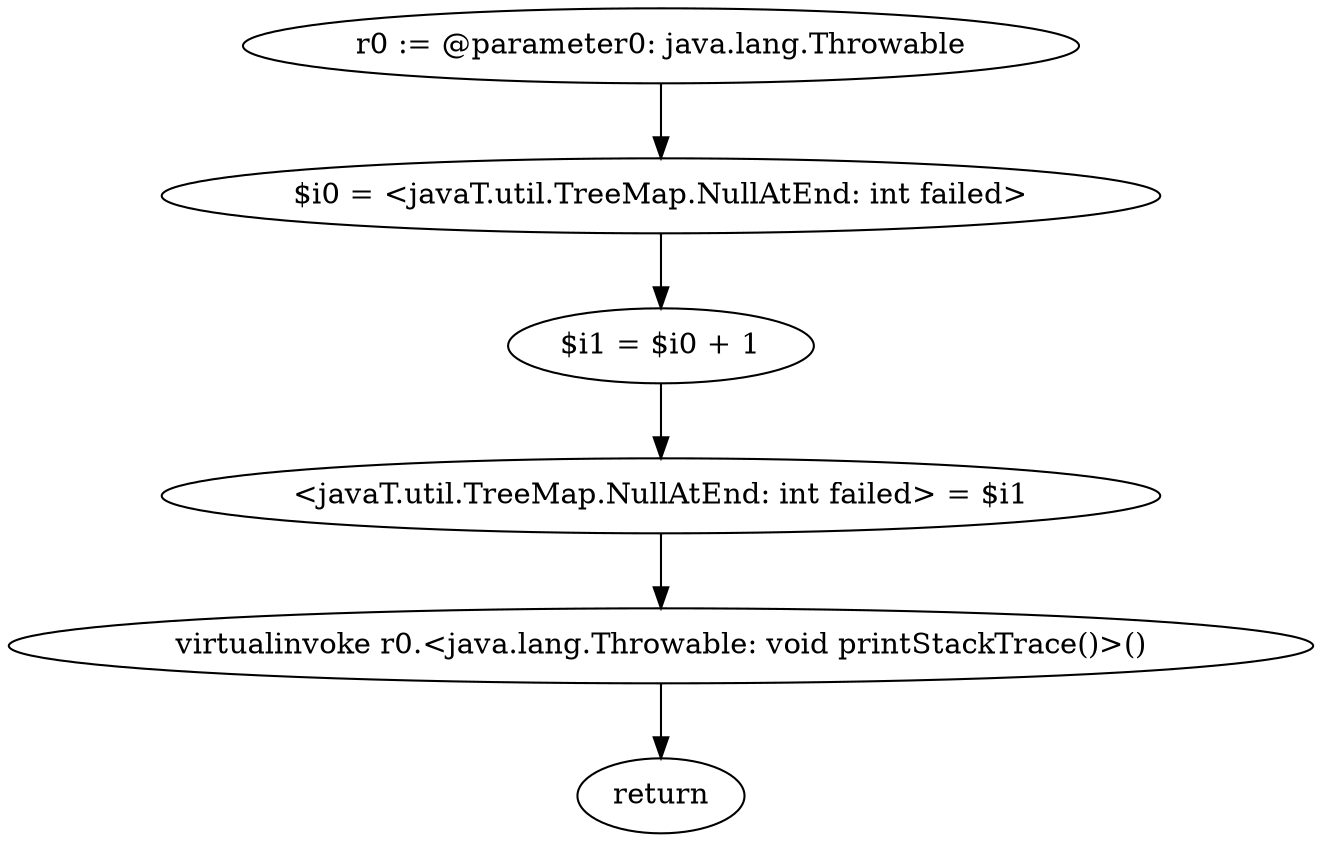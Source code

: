 digraph "unitGraph" {
    "r0 := @parameter0: java.lang.Throwable"
    "$i0 = <javaT.util.TreeMap.NullAtEnd: int failed>"
    "$i1 = $i0 + 1"
    "<javaT.util.TreeMap.NullAtEnd: int failed> = $i1"
    "virtualinvoke r0.<java.lang.Throwable: void printStackTrace()>()"
    "return"
    "r0 := @parameter0: java.lang.Throwable"->"$i0 = <javaT.util.TreeMap.NullAtEnd: int failed>";
    "$i0 = <javaT.util.TreeMap.NullAtEnd: int failed>"->"$i1 = $i0 + 1";
    "$i1 = $i0 + 1"->"<javaT.util.TreeMap.NullAtEnd: int failed> = $i1";
    "<javaT.util.TreeMap.NullAtEnd: int failed> = $i1"->"virtualinvoke r0.<java.lang.Throwable: void printStackTrace()>()";
    "virtualinvoke r0.<java.lang.Throwable: void printStackTrace()>()"->"return";
}
